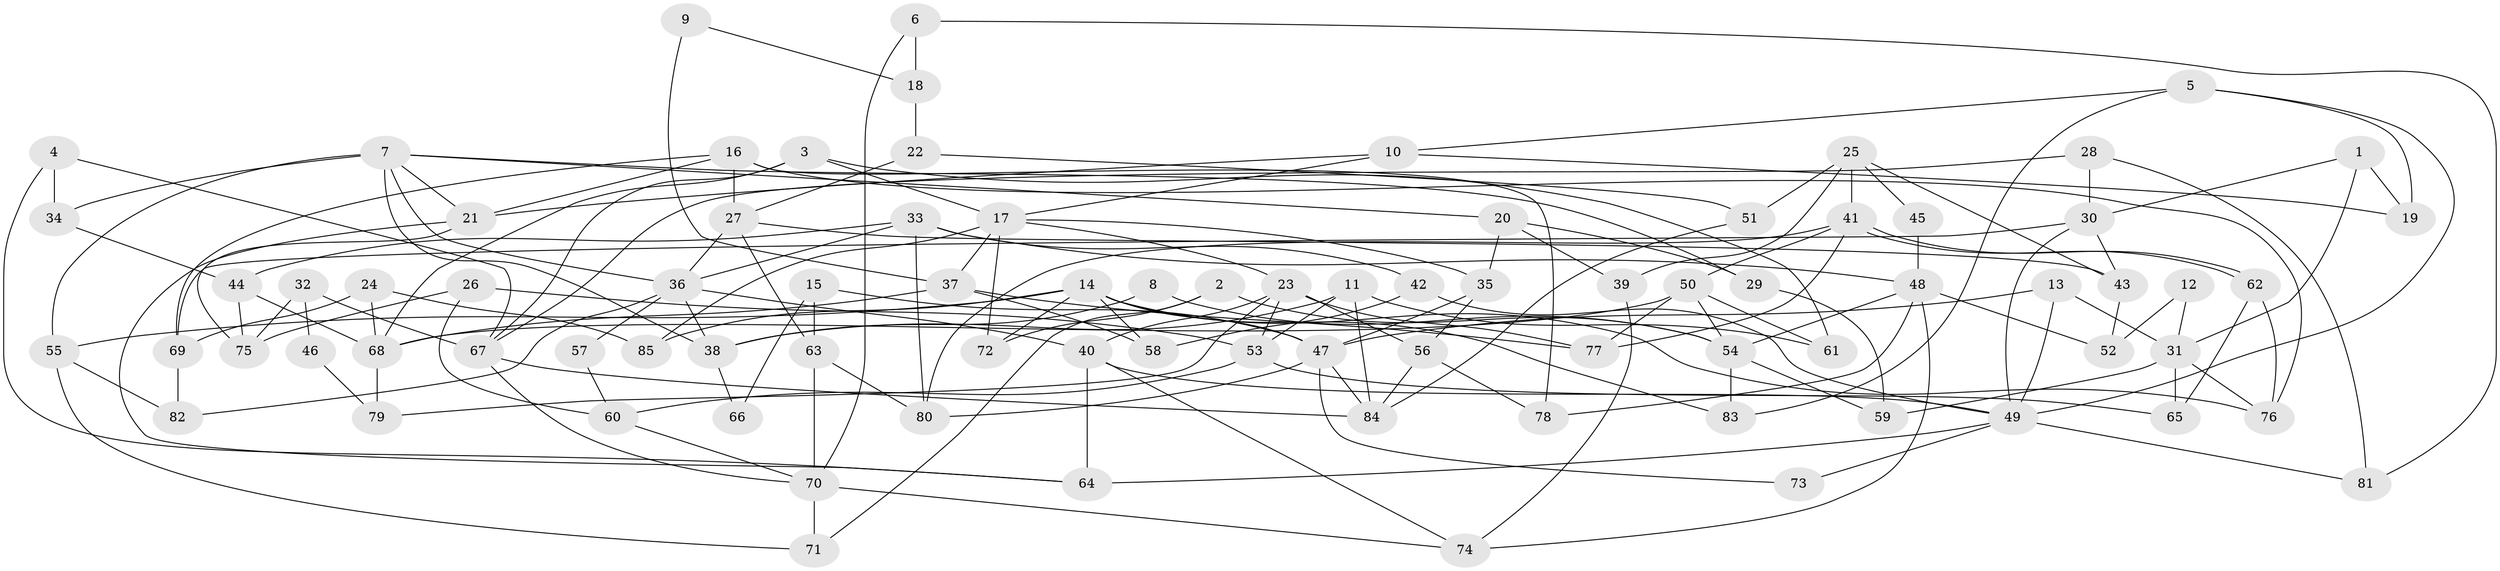 // Generated by graph-tools (version 1.1) at 2025/14/03/09/25 04:14:59]
// undirected, 85 vertices, 170 edges
graph export_dot {
graph [start="1"]
  node [color=gray90,style=filled];
  1;
  2;
  3;
  4;
  5;
  6;
  7;
  8;
  9;
  10;
  11;
  12;
  13;
  14;
  15;
  16;
  17;
  18;
  19;
  20;
  21;
  22;
  23;
  24;
  25;
  26;
  27;
  28;
  29;
  30;
  31;
  32;
  33;
  34;
  35;
  36;
  37;
  38;
  39;
  40;
  41;
  42;
  43;
  44;
  45;
  46;
  47;
  48;
  49;
  50;
  51;
  52;
  53;
  54;
  55;
  56;
  57;
  58;
  59;
  60;
  61;
  62;
  63;
  64;
  65;
  66;
  67;
  68;
  69;
  70;
  71;
  72;
  73;
  74;
  75;
  76;
  77;
  78;
  79;
  80;
  81;
  82;
  83;
  84;
  85;
  1 -- 30;
  1 -- 31;
  1 -- 19;
  2 -- 72;
  2 -- 71;
  2 -- 54;
  3 -- 67;
  3 -- 17;
  3 -- 61;
  3 -- 68;
  4 -- 34;
  4 -- 64;
  4 -- 67;
  5 -- 10;
  5 -- 49;
  5 -- 19;
  5 -- 83;
  6 -- 81;
  6 -- 70;
  6 -- 18;
  7 -- 21;
  7 -- 36;
  7 -- 20;
  7 -- 29;
  7 -- 34;
  7 -- 38;
  7 -- 55;
  8 -- 38;
  8 -- 54;
  9 -- 18;
  9 -- 37;
  10 -- 19;
  10 -- 17;
  10 -- 21;
  11 -- 53;
  11 -- 38;
  11 -- 61;
  11 -- 84;
  12 -- 52;
  12 -- 31;
  13 -- 47;
  13 -- 49;
  13 -- 31;
  14 -- 83;
  14 -- 55;
  14 -- 47;
  14 -- 58;
  14 -- 72;
  14 -- 76;
  14 -- 85;
  15 -- 63;
  15 -- 47;
  15 -- 66;
  16 -- 78;
  16 -- 76;
  16 -- 21;
  16 -- 27;
  16 -- 69;
  17 -- 37;
  17 -- 35;
  17 -- 23;
  17 -- 72;
  17 -- 85;
  18 -- 22;
  20 -- 29;
  20 -- 35;
  20 -- 39;
  21 -- 64;
  21 -- 75;
  22 -- 27;
  22 -- 51;
  23 -- 40;
  23 -- 53;
  23 -- 56;
  23 -- 77;
  23 -- 79;
  24 -- 68;
  24 -- 85;
  24 -- 69;
  25 -- 39;
  25 -- 41;
  25 -- 43;
  25 -- 45;
  25 -- 51;
  26 -- 75;
  26 -- 53;
  26 -- 60;
  27 -- 43;
  27 -- 36;
  27 -- 63;
  28 -- 30;
  28 -- 67;
  28 -- 81;
  29 -- 59;
  30 -- 69;
  30 -- 49;
  30 -- 43;
  31 -- 65;
  31 -- 59;
  31 -- 76;
  32 -- 67;
  32 -- 75;
  32 -- 46;
  33 -- 80;
  33 -- 36;
  33 -- 42;
  33 -- 44;
  33 -- 48;
  34 -- 44;
  35 -- 56;
  35 -- 47;
  36 -- 40;
  36 -- 38;
  36 -- 57;
  36 -- 82;
  37 -- 77;
  37 -- 68;
  37 -- 58;
  38 -- 66;
  39 -- 74;
  40 -- 49;
  40 -- 74;
  40 -- 64;
  41 -- 62;
  41 -- 62;
  41 -- 50;
  41 -- 77;
  41 -- 80;
  42 -- 58;
  42 -- 49;
  43 -- 52;
  44 -- 68;
  44 -- 75;
  45 -- 48;
  46 -- 79;
  47 -- 73;
  47 -- 80;
  47 -- 84;
  48 -- 54;
  48 -- 52;
  48 -- 74;
  48 -- 78;
  49 -- 64;
  49 -- 73;
  49 -- 81;
  50 -- 61;
  50 -- 77;
  50 -- 54;
  50 -- 68;
  51 -- 84;
  53 -- 60;
  53 -- 65;
  54 -- 59;
  54 -- 83;
  55 -- 82;
  55 -- 71;
  56 -- 84;
  56 -- 78;
  57 -- 60;
  60 -- 70;
  62 -- 76;
  62 -- 65;
  63 -- 80;
  63 -- 70;
  67 -- 84;
  67 -- 70;
  68 -- 79;
  69 -- 82;
  70 -- 71;
  70 -- 74;
}
